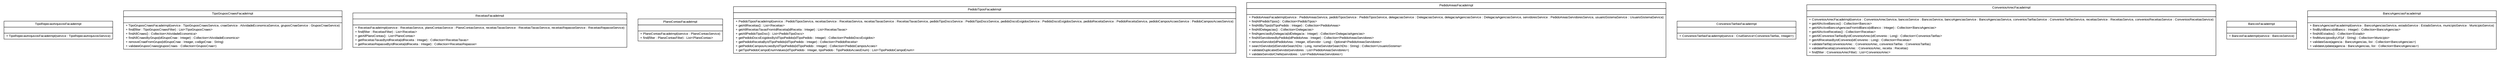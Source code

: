 #!/usr/local/bin/dot
#
# Class diagram 
# Generated by UMLGraph version R5_6 (http://www.umlgraph.org/)
#

digraph G {
	edge [fontname="arial",fontsize=10,labelfontname="arial",labelfontsize=10];
	node [fontname="arial",fontsize=10,shape=plaintext];
	nodesep=0.25;
	ranksep=0.5;
	// br.gov.to.sefaz.arr.parametros.business.facade.impl.TipoRejeicaoArquivosFacadeImpl
	c570 [label=<<table title="br.gov.to.sefaz.arr.parametros.business.facade.impl.TipoRejeicaoArquivosFacadeImpl" border="0" cellborder="1" cellspacing="0" cellpadding="2" port="p" href="./TipoRejeicaoArquivosFacadeImpl.html">
		<tr><td><table border="0" cellspacing="0" cellpadding="1">
<tr><td align="center" balign="center"> TipoRejeicaoArquivosFacadeImpl </td></tr>
		</table></td></tr>
		<tr><td><table border="0" cellspacing="0" cellpadding="1">
<tr><td align="left" balign="left">  </td></tr>
		</table></td></tr>
		<tr><td><table border="0" cellspacing="0" cellpadding="1">
<tr><td align="left" balign="left"> + TipoRejeicaoArquivosFacadeImpl(service : TipoRejeicaoArquivosService) </td></tr>
		</table></td></tr>
		</table>>, URL="./TipoRejeicaoArquivosFacadeImpl.html", fontname="arial", fontcolor="black", fontsize=10.0];
	// br.gov.to.sefaz.arr.parametros.business.facade.impl.TipoGruposCnaesFacadeImpl
	c571 [label=<<table title="br.gov.to.sefaz.arr.parametros.business.facade.impl.TipoGruposCnaesFacadeImpl" border="0" cellborder="1" cellspacing="0" cellpadding="2" port="p" href="./TipoGruposCnaesFacadeImpl.html">
		<tr><td><table border="0" cellspacing="0" cellpadding="1">
<tr><td align="center" balign="center"> TipoGruposCnaesFacadeImpl </td></tr>
		</table></td></tr>
		<tr><td><table border="0" cellspacing="0" cellpadding="1">
<tr><td align="left" balign="left">  </td></tr>
		</table></td></tr>
		<tr><td><table border="0" cellspacing="0" cellpadding="1">
<tr><td align="left" balign="left"> + TipoGruposCnaesFacadeImpl(service : TipoGruposCnaesService, cnaeService : AtividadeEconomicaService, gruposCnaeService : GruposCnaeService) </td></tr>
<tr><td align="left" balign="left"> + find(filter : TipoGruposCnaesFilter) : List&lt;TipoGruposCnaes&gt; </td></tr>
<tr><td align="left" balign="left"> + findAllCnaes() : Collection&lt;AtividadeEconomica&gt; </td></tr>
<tr><td align="left" balign="left"> + findAllCnaesByGrupo(idGrupoCnae : Integer) : Collection&lt;AtividadeEconomica&gt; </td></tr>
<tr><td align="left" balign="left"> + removeCnaeFromGrupo(idGrupoCnae : Integer, codigoCnae : String) </td></tr>
<tr><td align="left" balign="left"> + validateGruposCnaes(gruposCnaes : Collection&lt;GruposCnae&gt;) </td></tr>
		</table></td></tr>
		</table>>, URL="./TipoGruposCnaesFacadeImpl.html", fontname="arial", fontcolor="black", fontsize=10.0];
	// br.gov.to.sefaz.arr.parametros.business.facade.impl.ReceitasFacadeImpl
	c572 [label=<<table title="br.gov.to.sefaz.arr.parametros.business.facade.impl.ReceitasFacadeImpl" border="0" cellborder="1" cellspacing="0" cellpadding="2" port="p" href="./ReceitasFacadeImpl.html">
		<tr><td><table border="0" cellspacing="0" cellpadding="1">
<tr><td align="center" balign="center"> ReceitasFacadeImpl </td></tr>
		</table></td></tr>
		<tr><td><table border="0" cellspacing="0" cellpadding="1">
<tr><td align="left" balign="left">  </td></tr>
		</table></td></tr>
		<tr><td><table border="0" cellspacing="0" cellpadding="1">
<tr><td align="left" balign="left"> + ReceitasFacadeImpl(service : ReceitasService, planoContasService : PlanoContasService, receitasTaxasService : ReceitasTaxasService, receitasRepasseService : ReceitasRepasseService) </td></tr>
<tr><td align="left" balign="left"> + find(filter : ReceitasFilter) : List&lt;Receitas&gt; </td></tr>
<tr><td align="left" balign="left"> + getAllPlanoContas() : List&lt;PlanoContas&gt; </td></tr>
<tr><td align="left" balign="left"> + getReceitasTaxasByIdReceita(idReceita : Integer) : Collection&lt;ReceitasTaxas&gt; </td></tr>
<tr><td align="left" balign="left"> + getReceitasRepasseByIdReceita(idReceita : Integer) : Collection&lt;ReceitasRepasse&gt; </td></tr>
		</table></td></tr>
		</table>>, URL="./ReceitasFacadeImpl.html", fontname="arial", fontcolor="black", fontsize=10.0];
	// br.gov.to.sefaz.arr.parametros.business.facade.impl.PlanoContasFacadeImpl
	c573 [label=<<table title="br.gov.to.sefaz.arr.parametros.business.facade.impl.PlanoContasFacadeImpl" border="0" cellborder="1" cellspacing="0" cellpadding="2" port="p" href="./PlanoContasFacadeImpl.html">
		<tr><td><table border="0" cellspacing="0" cellpadding="1">
<tr><td align="center" balign="center"> PlanoContasFacadeImpl </td></tr>
		</table></td></tr>
		<tr><td><table border="0" cellspacing="0" cellpadding="1">
<tr><td align="left" balign="left">  </td></tr>
		</table></td></tr>
		<tr><td><table border="0" cellspacing="0" cellpadding="1">
<tr><td align="left" balign="left"> + PlanoContasFacadeImpl(service : PlanoContasService) </td></tr>
<tr><td align="left" balign="left"> + find(filter : PlanoContasFilter) : List&lt;PlanoContas&gt; </td></tr>
		</table></td></tr>
		</table>>, URL="./PlanoContasFacadeImpl.html", fontname="arial", fontcolor="black", fontsize=10.0];
	// br.gov.to.sefaz.arr.parametros.business.facade.impl.PedidoTiposFacadeImpl
	c574 [label=<<table title="br.gov.to.sefaz.arr.parametros.business.facade.impl.PedidoTiposFacadeImpl" border="0" cellborder="1" cellspacing="0" cellpadding="2" port="p" href="./PedidoTiposFacadeImpl.html">
		<tr><td><table border="0" cellspacing="0" cellpadding="1">
<tr><td align="center" balign="center"> PedidoTiposFacadeImpl </td></tr>
		</table></td></tr>
		<tr><td><table border="0" cellspacing="0" cellpadding="1">
<tr><td align="left" balign="left">  </td></tr>
		</table></td></tr>
		<tr><td><table border="0" cellspacing="0" cellpadding="1">
<tr><td align="left" balign="left"> + PedidoTiposFacadeImpl(service : PedidoTiposService, receitasService : ReceitasService, receitasTaxasService : ReceitasTaxasService, pedidoTipoDocsService : PedidoTipoDocsService, pedidoDocsExigidosService : PedidoDocsExigidosService, pedidoReceitaService : PedidoReceitaService, pedidoCamposAcoesService : PedidoCamposAcoesService) </td></tr>
<tr><td align="left" balign="left"> + getAllReceitas() : List&lt;Receitas&gt; </td></tr>
<tr><td align="left" balign="left"> + getAllReceitasTaxasFromIdReceita(idReceita : Integer) : List&lt;ReceitasTaxas&gt; </td></tr>
<tr><td align="left" balign="left"> + getAllPedidoTipoDoc() : List&lt;PedidoTipoDocs&gt; </td></tr>
<tr><td align="left" balign="left"> + getPedidoDocsExigidosByIdTipoPedido(idTipoPedido : Integer) : Collection&lt;PedidoDocsExigidos&gt; </td></tr>
<tr><td align="left" balign="left"> + getPedidoReceitaByIdTipoPedido(idTipoPedido : Integer) : Collection&lt;PedidoReceita&gt; </td></tr>
<tr><td align="left" balign="left"> + getPedidoCamposAcoesByIdTipoPedido(idTipoPedido : Integer) : Collection&lt;PedidoCamposAcoes&gt; </td></tr>
<tr><td align="left" balign="left"> + getTipoPedidoCampoEnumValues(idTipoPedido : Integer, tipoPedido : TipoPedidoAcoesEnum) : List&lt;TipoPedidoCampoEnum&gt; </td></tr>
		</table></td></tr>
		</table>>, URL="./PedidoTiposFacadeImpl.html", fontname="arial", fontcolor="black", fontsize=10.0];
	// br.gov.to.sefaz.arr.parametros.business.facade.impl.PedidoAreasFacadeImpl
	c575 [label=<<table title="br.gov.to.sefaz.arr.parametros.business.facade.impl.PedidoAreasFacadeImpl" border="0" cellborder="1" cellspacing="0" cellpadding="2" port="p" href="./PedidoAreasFacadeImpl.html">
		<tr><td><table border="0" cellspacing="0" cellpadding="1">
<tr><td align="center" balign="center"> PedidoAreasFacadeImpl </td></tr>
		</table></td></tr>
		<tr><td><table border="0" cellspacing="0" cellpadding="1">
<tr><td align="left" balign="left">  </td></tr>
		</table></td></tr>
		<tr><td><table border="0" cellspacing="0" cellpadding="1">
<tr><td align="left" balign="left"> + PedidoAreasFacadeImpl(service : PedidoAreasService, pedidoTiposService : PedidoTiposService, delegaciasService : DelegaciasService, delegaciaAgenciasService : DelegaciaAgenciasService, servidoresService : PedidoAreasServidoresService, usuarioSistemaService : UsuarioSistemaService) </td></tr>
<tr><td align="left" balign="left"> + findAllPedidoTipos() : Collection&lt;PedidoTipos&gt; </td></tr>
<tr><td align="left" balign="left"> + findAllByTipo(idTipoPedido : Integer) : Collection&lt;PedidoAreas&gt; </td></tr>
<tr><td align="left" balign="left"> + findAllDelegacias() : Collection&lt;Delegacias&gt; </td></tr>
<tr><td align="left" balign="left"> + findAgenciasByDelegacia(idDelegacia : Integer) : Collection&lt;DelegaciaAgencias&gt; </td></tr>
<tr><td align="left" balign="left"> + findAllServidoresByPedido(idPedidoArea : Integer) : Collection&lt;PedidoAreasServidores&gt; </td></tr>
<tr><td align="left" balign="left"> + removeServidor(idPedidoArea : Integer, idServidor : Long) : Optional&lt;PedidoAreasServidores&gt; </td></tr>
<tr><td align="left" balign="left"> + searchServidor(idServidorSearchDto : Long, nomeServidorSearchDto : String) : Collection&lt;UsuarioSistema&gt; </td></tr>
<tr><td align="left" balign="left"> + validateDuplicatedServidor(servidores : List&lt;PedidoAreasServidores&gt;) </td></tr>
<tr><td align="left" balign="left"> + validateServidorChefe(servidores : List&lt;PedidoAreasServidores&gt;) </td></tr>
		</table></td></tr>
		</table>>, URL="./PedidoAreasFacadeImpl.html", fontname="arial", fontcolor="black", fontsize=10.0];
	// br.gov.to.sefaz.arr.parametros.business.facade.impl.ConveniosTarifasFacadeImpl
	c576 [label=<<table title="br.gov.to.sefaz.arr.parametros.business.facade.impl.ConveniosTarifasFacadeImpl" border="0" cellborder="1" cellspacing="0" cellpadding="2" port="p" href="./ConveniosTarifasFacadeImpl.html">
		<tr><td><table border="0" cellspacing="0" cellpadding="1">
<tr><td align="center" balign="center"> ConveniosTarifasFacadeImpl </td></tr>
		</table></td></tr>
		<tr><td><table border="0" cellspacing="0" cellpadding="1">
<tr><td align="left" balign="left">  </td></tr>
		</table></td></tr>
		<tr><td><table border="0" cellspacing="0" cellpadding="1">
<tr><td align="left" balign="left"> + ConveniosTarifasFacadeImpl(service : CrudService&lt;ConveniosTarifas, Integer&gt;) </td></tr>
		</table></td></tr>
		</table>>, URL="./ConveniosTarifasFacadeImpl.html", fontname="arial", fontcolor="black", fontsize=10.0];
	// br.gov.to.sefaz.arr.parametros.business.facade.impl.ConveniosArrecFacadeImpl
	c577 [label=<<table title="br.gov.to.sefaz.arr.parametros.business.facade.impl.ConveniosArrecFacadeImpl" border="0" cellborder="1" cellspacing="0" cellpadding="2" port="p" href="./ConveniosArrecFacadeImpl.html">
		<tr><td><table border="0" cellspacing="0" cellpadding="1">
<tr><td align="center" balign="center"> ConveniosArrecFacadeImpl </td></tr>
		</table></td></tr>
		<tr><td><table border="0" cellspacing="0" cellpadding="1">
<tr><td align="left" balign="left">  </td></tr>
		</table></td></tr>
		<tr><td><table border="0" cellspacing="0" cellpadding="1">
<tr><td align="left" balign="left"> + ConveniosArrecFacadeImpl(service : ConveniosArrecService, bancosService : BancosService, bancoAgenciasService : BancoAgenciasService, conveniosTarifasService : ConveniosTarifasService, receitasService : ReceitasService, conveniosReceitasService : ConveniosReceitasService) </td></tr>
<tr><td align="left" balign="left"> + getAllActiveBancos() : Collection&lt;Bancos&gt; </td></tr>
<tr><td align="left" balign="left"> + getAllActiveBancoAgenciasFromIdBanco(idBanco : Integer) : Collection&lt;BancoAgencias&gt; </td></tr>
<tr><td align="left" balign="left"> + getAllActiveReceitas() : Collection&lt;Receitas&gt; </td></tr>
<tr><td align="left" balign="left"> + getAllConveniosTarifasByIdConvenioArrec(idConvenio : Long) : Collection&lt;ConveniosTarifas&gt; </td></tr>
<tr><td align="left" balign="left"> + getAllReceitasByIdConvenio(idConvenio : Long) : Collection&lt;Receitas&gt; </td></tr>
<tr><td align="left" balign="left"> + validateTarifa(conveniosArrec : ConveniosArrec, conveniosTarifas : ConveniosTarifas) </td></tr>
<tr><td align="left" balign="left"> + validateReceita(conveniosArrec : ConveniosArrec, receita : Receitas) </td></tr>
<tr><td align="left" balign="left"> + find(filter : ConveniosArrecFilter) : List&lt;ConveniosArrec&gt; </td></tr>
		</table></td></tr>
		</table>>, URL="./ConveniosArrecFacadeImpl.html", fontname="arial", fontcolor="black", fontsize=10.0];
	// br.gov.to.sefaz.arr.parametros.business.facade.impl.BancosFacadeImpl
	c578 [label=<<table title="br.gov.to.sefaz.arr.parametros.business.facade.impl.BancosFacadeImpl" border="0" cellborder="1" cellspacing="0" cellpadding="2" port="p" href="./BancosFacadeImpl.html">
		<tr><td><table border="0" cellspacing="0" cellpadding="1">
<tr><td align="center" balign="center"> BancosFacadeImpl </td></tr>
		</table></td></tr>
		<tr><td><table border="0" cellspacing="0" cellpadding="1">
<tr><td align="left" balign="left">  </td></tr>
		</table></td></tr>
		<tr><td><table border="0" cellspacing="0" cellpadding="1">
<tr><td align="left" balign="left"> + BancosFacadeImpl(service : BancosService) </td></tr>
		</table></td></tr>
		</table>>, URL="./BancosFacadeImpl.html", fontname="arial", fontcolor="black", fontsize=10.0];
	// br.gov.to.sefaz.arr.parametros.business.facade.impl.BancoAgenciasFacadeImpl
	c579 [label=<<table title="br.gov.to.sefaz.arr.parametros.business.facade.impl.BancoAgenciasFacadeImpl" border="0" cellborder="1" cellspacing="0" cellpadding="2" port="p" href="./BancoAgenciasFacadeImpl.html">
		<tr><td><table border="0" cellspacing="0" cellpadding="1">
<tr><td align="center" balign="center"> BancoAgenciasFacadeImpl </td></tr>
		</table></td></tr>
		<tr><td><table border="0" cellspacing="0" cellpadding="1">
<tr><td align="left" balign="left">  </td></tr>
		</table></td></tr>
		<tr><td><table border="0" cellspacing="0" cellpadding="1">
<tr><td align="left" balign="left"> + BancoAgenciasFacadeImpl(service : BancoAgenciasService, estadoService : EstadoService, municipioService : MunicipioService) </td></tr>
<tr><td align="left" balign="left"> + findByIdBanco(idBanco : Integer) : Collection&lt;BancoAgencias&gt; </td></tr>
<tr><td align="left" balign="left"> + findAllEstados() : Collection&lt;Estado&gt; </td></tr>
<tr><td align="left" balign="left"> + findMunicipiosByUF(uf : String) : Collection&lt;Municipio&gt; </td></tr>
<tr><td align="left" balign="left"> + validateSave(agencia : BancoAgencias, list : Collection&lt;BancoAgencias&gt;) </td></tr>
<tr><td align="left" balign="left"> + validateUpdate(agencia : BancoAgencias, list : Collection&lt;BancoAgencias&gt;) </td></tr>
		</table></td></tr>
		</table>>, URL="./BancoAgenciasFacadeImpl.html", fontname="arial", fontcolor="black", fontsize=10.0];
}

